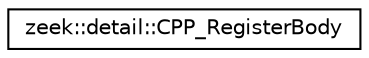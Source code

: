 digraph "Graphical Class Hierarchy"
{
 // LATEX_PDF_SIZE
  edge [fontname="Helvetica",fontsize="10",labelfontname="Helvetica",labelfontsize="10"];
  node [fontname="Helvetica",fontsize="10",shape=record];
  rankdir="LR";
  Node0 [label="zeek::detail::CPP_RegisterBody",height=0.2,width=0.4,color="black", fillcolor="white", style="filled",URL="$de/d88/structzeek_1_1detail_1_1CPP__RegisterBody.html",tooltip=" "];
}
